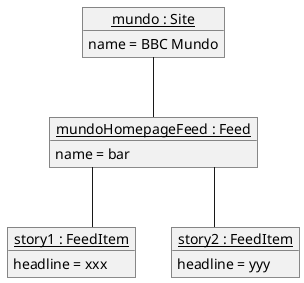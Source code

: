 @startuml

skinparam monochrome true
skinparam linetype ortho

object "<u>mundo : Site" as mundo {
    name = BBC Mundo
}

object "<u>mundoHomepageFeed : Feed" as mundoFeed {
    name = bar
}

object "<u>story1 : FeedItem" as story1 {
    headline = xxx
}

object "<u>story2 : FeedItem" as story2 {
    headline = yyy
}

mundo -- mundoFeed
mundoFeed -- story1
mundoFeed -- story2

@enduml
